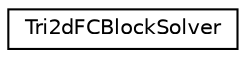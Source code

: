 digraph "Graphical Class Hierarchy"
{
  edge [fontname="Helvetica",fontsize="10",labelfontname="Helvetica",labelfontsize="10"];
  node [fontname="Helvetica",fontsize="10",shape=record];
  rankdir="LR";
  Node1 [label="Tri2dFCBlockSolver",height=0.2,width=0.4,color="black", fillcolor="white", style="filled",URL="$classTri2dFCBlockSolver.html",tooltip="Class Tri2dFCBlockSolver holds the data and specifies the operations that will be carried out on a pa..."];
}
